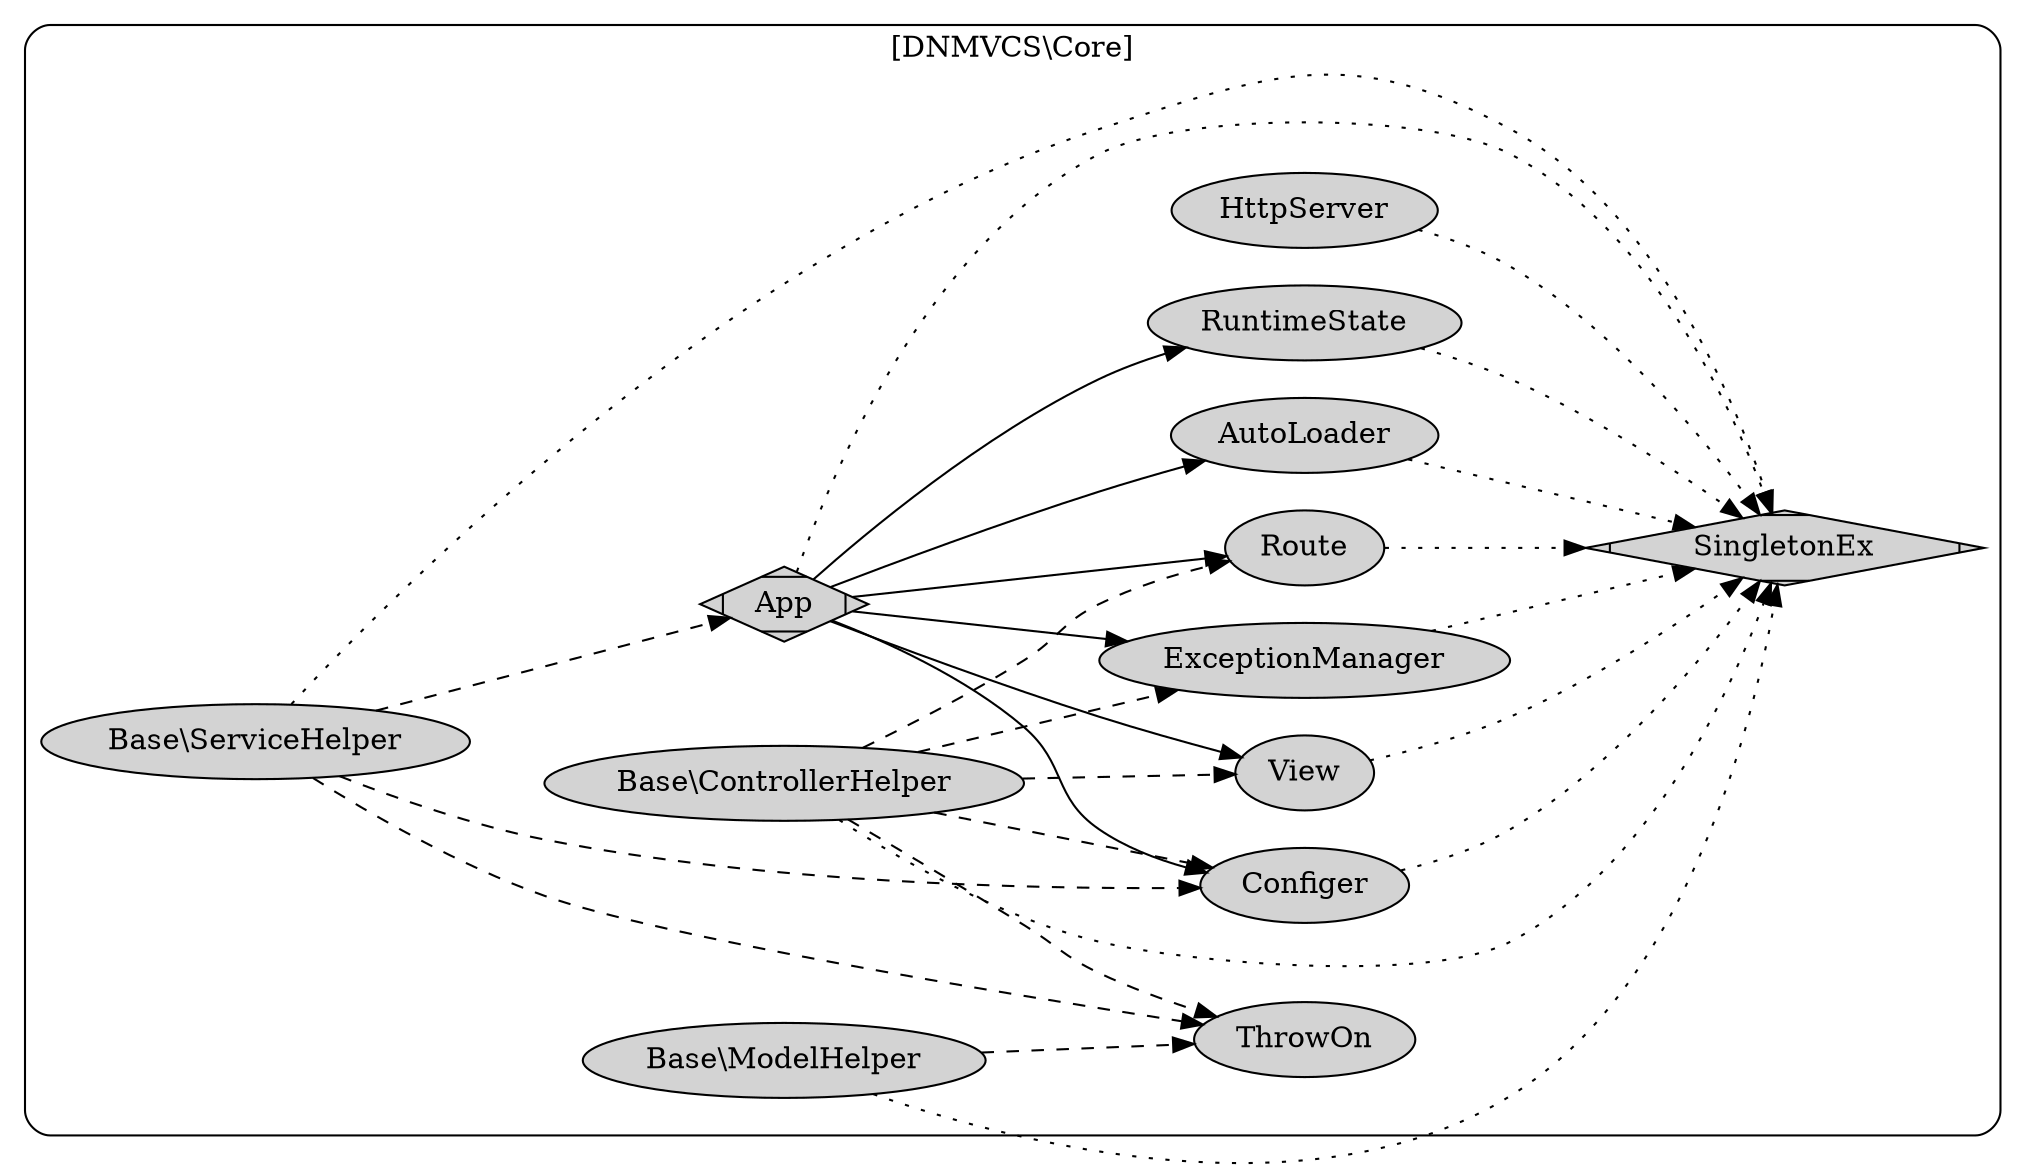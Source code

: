 digraph G{
/* This is a graphviz file */
graph [rankdir = "LR"];



subgraph cluster_Core {
    style = "rounded";
    label = "[DNMVCS\\Core]";
    node [style=filled];
    
    Core_App -> Core_AutoLoader ;
    Core_App -> Core_ExceptionManager;
    Core_App -> Core_View;
    Core_App -> Core_Configer;
    Core_App -> Core_Route;
    Core_App -> Core_RuntimeState;
    
    Core_App -> Core_SingletonEx [style="dotted"];
    Core_AutoLoader -> Core_SingletonEx [style="dotted"];
    Core_ExceptionManager -> Core_SingletonEx [style="dotted"];
    Core_View -> Core_SingletonEx [style="dotted"];
    Core_Configer -> Core_SingletonEx [style="dotted"];
    Core_Route -> Core_SingletonEx [style="dotted"];
    Core_RuntimeState -> Core_SingletonEx [style="dotted"];
    
    Core_HttpServer -> Core_SingletonEx [style="dotted"];

    Core_Base_ModelHelper -> Core_SingletonEx [style="dotted"];
    Core_Base_ModelHelper -> Core_ThrowOn [style="dashed"];

    Core_Base_ServiceHelper -> Core_SingletonEx [style="dotted"];
    Core_Base_ServiceHelper -> Core_ThrowOn [style="dashed"];
    Core_Base_ServiceHelper -> Core_Configer [style="dashed"];
    Core_Base_ServiceHelper -> Core_App [style="dashed"];



    Core_Base_ControllerHelper -> Core_SingletonEx [style="dotted"];
    Core_Base_ControllerHelper -> Core_ThrowOn [style="dashed"];
    Core_Base_ControllerHelper -> Core_Configer [style="dashed"];
    Core_Base_ControllerHelper -> Core_Route [style="dashed"];
    Core_Base_ControllerHelper -> Core_View [style="dashed"];
    Core_Base_ControllerHelper -> Core_ExceptionManager [style="dashed"];


    Core_App [label="App";shape=Mdiamond];
    Core_SingletonEx [label="SingletonEx";shape=Mdiamond];
    Core_AutoLoader [label="AutoLoader"];
    Core_ExceptionManager [label="ExceptionManager"];
    Core_View [label="View"];
    Core_Configer [label="Configer"];
    Core_Route [label="Route"];
    Core_RuntimeState [label="RuntimeState"];
    
    Core_HttpServer [label="HttpServer"];
    
    Core_ThrowOn [label="ThrowOn"];

    Core_Base_ModelHelper [label="Base\\ModelHelper"];
    Core_Base_ServiceHelper [label="Base\\ServiceHelper"];
    Core_Base_ControllerHelper [label="Base\\ControllerHelper"];
    
    
}







}

